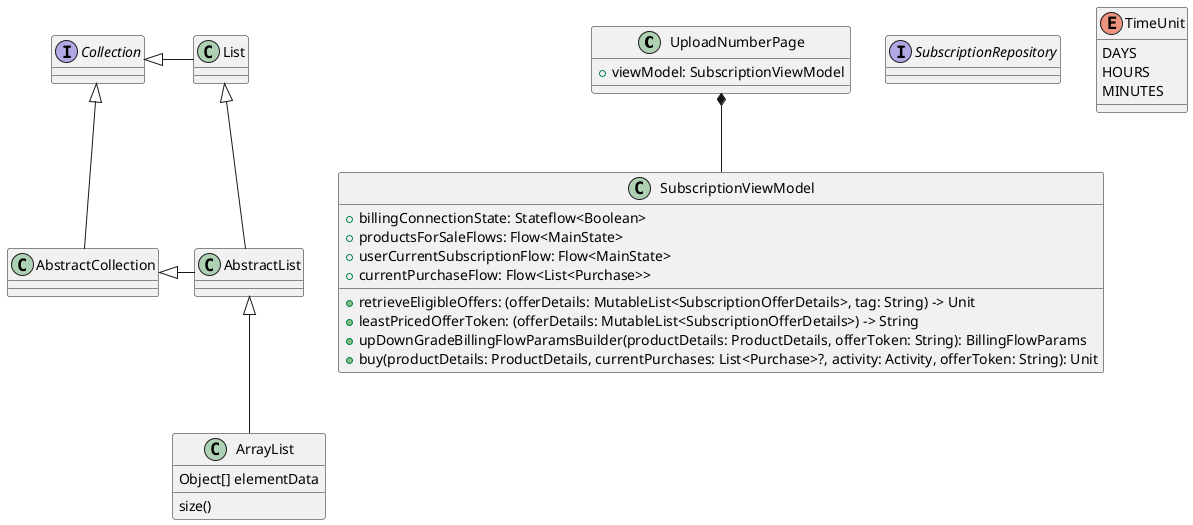 @startuml
'https://plantuml.com/class-diagram

class UploadNumberPage{
+ viewModel: SubscriptionViewModel
}
UploadNumberPage *-- SubscriptionViewModel
class SubscriptionViewModel{

+ billingConnectionState: Stateflow<Boolean>
+ productsForSaleFlows: Flow<MainState>
+ userCurrentSubscriptionFlow: Flow<MainState>
+ currentPurchaseFlow: Flow<List<Purchase>>
+ retrieveEligibleOffers: (offerDetails: MutableList<SubscriptionOfferDetails>, tag: String) -> Unit
+ leastPricedOfferToken: (offerDetails: MutableList<SubscriptionOfferDetails>) -> String
+ upDownGradeBillingFlowParamsBuilder(productDetails: ProductDetails, offerToken: String): BillingFlowParams
+ buy(productDetails: ProductDetails, currentPurchases: List<Purchase>?, activity: Activity, offerToken: String): Unit
}

interface SubscriptionRepository{

}
interface Collection

List <|-- AbstractList
Collection <|-- AbstractCollection

Collection <|- List
AbstractCollection <|- AbstractList
AbstractList <|-- ArrayList

class ArrayList {
Object[] elementData
size()
}

enum TimeUnit {
DAYS
HOURS
MINUTES
}

@enduml